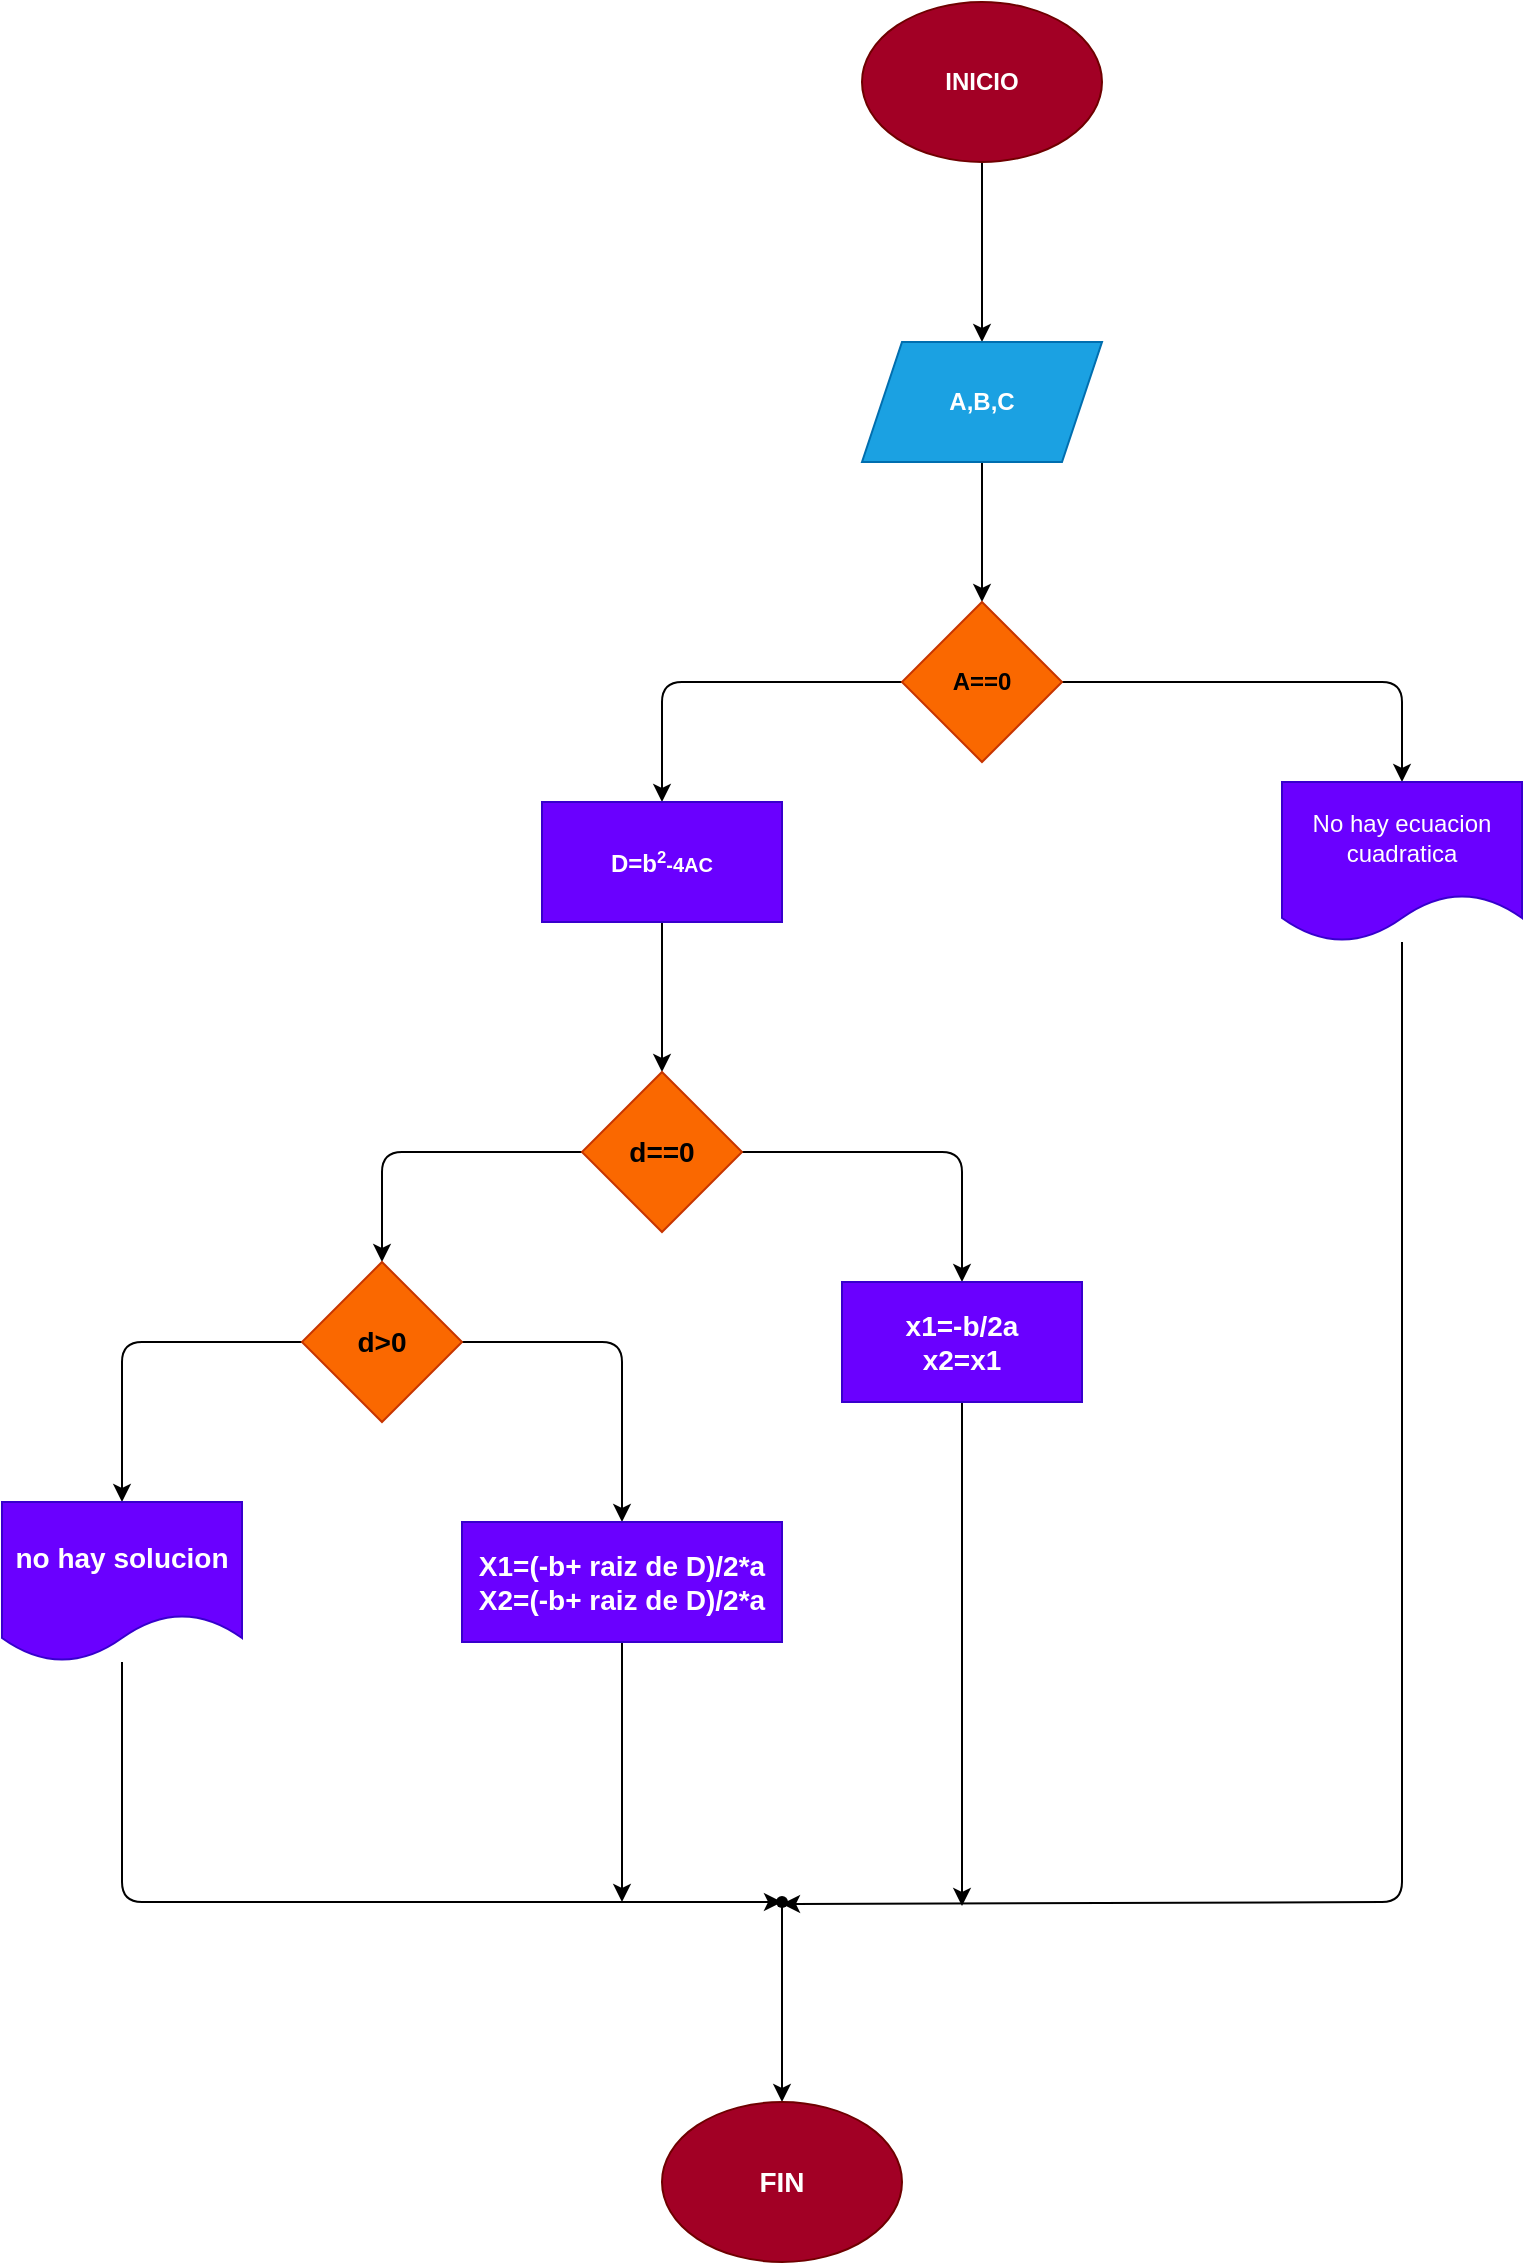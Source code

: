 <mxfile>
    <diagram id="XjZqPfvGV75Habtx6dTO" name="Página-1">
        <mxGraphModel dx="1537" dy="413" grid="1" gridSize="10" guides="1" tooltips="1" connect="1" arrows="1" fold="1" page="1" pageScale="1" pageWidth="827" pageHeight="1169" math="0" shadow="0">
            <root>
                <mxCell id="0"/>
                <mxCell id="1" parent="0"/>
                <mxCell id="4" value="" style="edgeStyle=none;html=1;" edge="1" parent="1" source="2" target="3">
                    <mxGeometry relative="1" as="geometry"/>
                </mxCell>
                <mxCell id="2" value="&lt;b&gt;INICIO&lt;/b&gt;" style="ellipse;whiteSpace=wrap;html=1;fillColor=#a20025;fontColor=#ffffff;strokeColor=#6F0000;" vertex="1" parent="1">
                    <mxGeometry x="260" y="10" width="120" height="80" as="geometry"/>
                </mxCell>
                <mxCell id="6" value="" style="edgeStyle=none;html=1;" edge="1" parent="1" source="3" target="5">
                    <mxGeometry relative="1" as="geometry"/>
                </mxCell>
                <mxCell id="3" value="&lt;b&gt;A,B,C&lt;/b&gt;" style="shape=parallelogram;perimeter=parallelogramPerimeter;whiteSpace=wrap;html=1;fixedSize=1;fillColor=#1ba1e2;fontColor=#ffffff;strokeColor=#006EAF;" vertex="1" parent="1">
                    <mxGeometry x="260" y="180" width="120" height="60" as="geometry"/>
                </mxCell>
                <mxCell id="8" style="edgeStyle=none;html=1;entryX=0.5;entryY=0;entryDx=0;entryDy=0;" edge="1" parent="1" source="5" target="7">
                    <mxGeometry relative="1" as="geometry">
                        <Array as="points">
                            <mxPoint x="530" y="350"/>
                        </Array>
                    </mxGeometry>
                </mxCell>
                <mxCell id="10" style="edgeStyle=none;html=1;entryX=0.5;entryY=0;entryDx=0;entryDy=0;" edge="1" parent="1" source="5" target="9">
                    <mxGeometry relative="1" as="geometry">
                        <Array as="points">
                            <mxPoint x="160" y="350"/>
                        </Array>
                    </mxGeometry>
                </mxCell>
                <mxCell id="5" value="&lt;b&gt;A==0&lt;/b&gt;" style="rhombus;whiteSpace=wrap;html=1;fillColor=#fa6800;fontColor=#000000;strokeColor=#C73500;" vertex="1" parent="1">
                    <mxGeometry x="280" y="310" width="80" height="80" as="geometry"/>
                </mxCell>
                <mxCell id="21" style="edgeStyle=none;html=1;fontSize=14;" edge="1" parent="1" source="7">
                    <mxGeometry relative="1" as="geometry">
                        <mxPoint x="220" y="961" as="targetPoint"/>
                        <Array as="points">
                            <mxPoint x="530" y="960"/>
                        </Array>
                    </mxGeometry>
                </mxCell>
                <mxCell id="7" value="No hay ecuacion cuadratica" style="shape=document;whiteSpace=wrap;html=1;boundedLbl=1;fillColor=#6a00ff;fontColor=#ffffff;strokeColor=#3700CC;" vertex="1" parent="1">
                    <mxGeometry x="470" y="400" width="120" height="80" as="geometry"/>
                </mxCell>
                <mxCell id="12" value="" style="edgeStyle=none;html=1;fontSize=14;" edge="1" parent="1" source="9" target="11">
                    <mxGeometry relative="1" as="geometry"/>
                </mxCell>
                <mxCell id="9" value="&lt;b&gt;D=b&lt;span style=&quot;font-size: 10px;&quot;&gt;&lt;sup&gt;2&lt;/sup&gt;-4AC&lt;/span&gt;&lt;/b&gt;" style="rounded=0;whiteSpace=wrap;html=1;fillColor=#6a00ff;fontColor=#ffffff;strokeColor=#3700CC;" vertex="1" parent="1">
                    <mxGeometry x="100" y="410" width="120" height="60" as="geometry"/>
                </mxCell>
                <mxCell id="14" style="edgeStyle=none;html=1;entryX=0.5;entryY=0;entryDx=0;entryDy=0;fontSize=14;" edge="1" parent="1" source="11" target="13">
                    <mxGeometry relative="1" as="geometry">
                        <Array as="points">
                            <mxPoint x="20" y="585"/>
                        </Array>
                    </mxGeometry>
                </mxCell>
                <mxCell id="16" style="edgeStyle=none;html=1;entryX=0.5;entryY=0;entryDx=0;entryDy=0;fontSize=14;" edge="1" parent="1" source="11" target="15">
                    <mxGeometry relative="1" as="geometry">
                        <Array as="points">
                            <mxPoint x="310" y="585"/>
                        </Array>
                    </mxGeometry>
                </mxCell>
                <mxCell id="11" value="&lt;b&gt;d==0&lt;/b&gt;" style="rhombus;whiteSpace=wrap;html=1;fontSize=14;fillColor=#fa6800;fontColor=#000000;strokeColor=#C73500;" vertex="1" parent="1">
                    <mxGeometry x="120" y="545" width="80" height="80" as="geometry"/>
                </mxCell>
                <mxCell id="18" style="edgeStyle=none;html=1;entryX=0.5;entryY=0;entryDx=0;entryDy=0;fontSize=14;" edge="1" parent="1" source="13" target="17">
                    <mxGeometry relative="1" as="geometry">
                        <Array as="points">
                            <mxPoint x="-110" y="680"/>
                        </Array>
                    </mxGeometry>
                </mxCell>
                <mxCell id="20" style="edgeStyle=none;html=1;entryX=0.5;entryY=0;entryDx=0;entryDy=0;fontSize=14;" edge="1" parent="1" source="13" target="19">
                    <mxGeometry relative="1" as="geometry">
                        <Array as="points">
                            <mxPoint x="140" y="680"/>
                        </Array>
                    </mxGeometry>
                </mxCell>
                <mxCell id="13" value="&lt;b&gt;d&amp;gt;0&lt;/b&gt;" style="rhombus;whiteSpace=wrap;html=1;fontSize=14;fillColor=#fa6800;fontColor=#000000;strokeColor=#C73500;" vertex="1" parent="1">
                    <mxGeometry x="-20" y="640" width="80" height="80" as="geometry"/>
                </mxCell>
                <mxCell id="22" style="edgeStyle=none;html=1;fontSize=14;" edge="1" parent="1" source="15">
                    <mxGeometry relative="1" as="geometry">
                        <mxPoint x="310" y="962" as="targetPoint"/>
                    </mxGeometry>
                </mxCell>
                <mxCell id="15" value="&lt;b&gt;x1=-b/2a&lt;br&gt;x2=x1&lt;/b&gt;" style="rounded=0;whiteSpace=wrap;html=1;fontSize=14;fillColor=#6a00ff;fontColor=#ffffff;strokeColor=#3700CC;" vertex="1" parent="1">
                    <mxGeometry x="250" y="650" width="120" height="60" as="geometry"/>
                </mxCell>
                <mxCell id="24" value="" style="edgeStyle=none;html=1;fontSize=14;" edge="1" parent="1" source="17" target="23">
                    <mxGeometry relative="1" as="geometry">
                        <Array as="points">
                            <mxPoint x="-110" y="960"/>
                        </Array>
                    </mxGeometry>
                </mxCell>
                <mxCell id="17" value="&lt;b&gt;no hay solucion&lt;/b&gt;" style="shape=document;whiteSpace=wrap;html=1;boundedLbl=1;fontSize=14;fillColor=#6a00ff;fontColor=#ffffff;strokeColor=#3700CC;" vertex="1" parent="1">
                    <mxGeometry x="-170" y="760" width="120" height="80" as="geometry"/>
                </mxCell>
                <mxCell id="25" style="edgeStyle=none;html=1;fontSize=14;" edge="1" parent="1" source="19">
                    <mxGeometry relative="1" as="geometry">
                        <mxPoint x="140" y="960" as="targetPoint"/>
                    </mxGeometry>
                </mxCell>
                <mxCell id="19" value="&lt;b&gt;X1=(-b+ raiz de D)/2*a&lt;br&gt;X2=(-b+ raiz de D)/2*a&lt;/b&gt;" style="rounded=0;whiteSpace=wrap;html=1;fontSize=14;fillColor=#6a00ff;fontColor=#ffffff;strokeColor=#3700CC;" vertex="1" parent="1">
                    <mxGeometry x="60" y="770" width="160" height="60" as="geometry"/>
                </mxCell>
                <mxCell id="27" value="" style="edgeStyle=none;html=1;fontSize=14;" edge="1" parent="1" source="23" target="26">
                    <mxGeometry relative="1" as="geometry"/>
                </mxCell>
                <mxCell id="23" value="" style="shape=waypoint;sketch=0;size=6;pointerEvents=1;points=[];fillColor=default;resizable=0;rotatable=0;perimeter=centerPerimeter;snapToPoint=1;fontSize=14;" vertex="1" parent="1">
                    <mxGeometry x="210" y="950" width="20" height="20" as="geometry"/>
                </mxCell>
                <mxCell id="26" value="&lt;b&gt;FIN&lt;/b&gt;" style="ellipse;whiteSpace=wrap;html=1;fontSize=14;fillColor=#a20025;fontColor=#ffffff;strokeColor=#6F0000;" vertex="1" parent="1">
                    <mxGeometry x="160" y="1060" width="120" height="80" as="geometry"/>
                </mxCell>
            </root>
        </mxGraphModel>
    </diagram>
</mxfile>